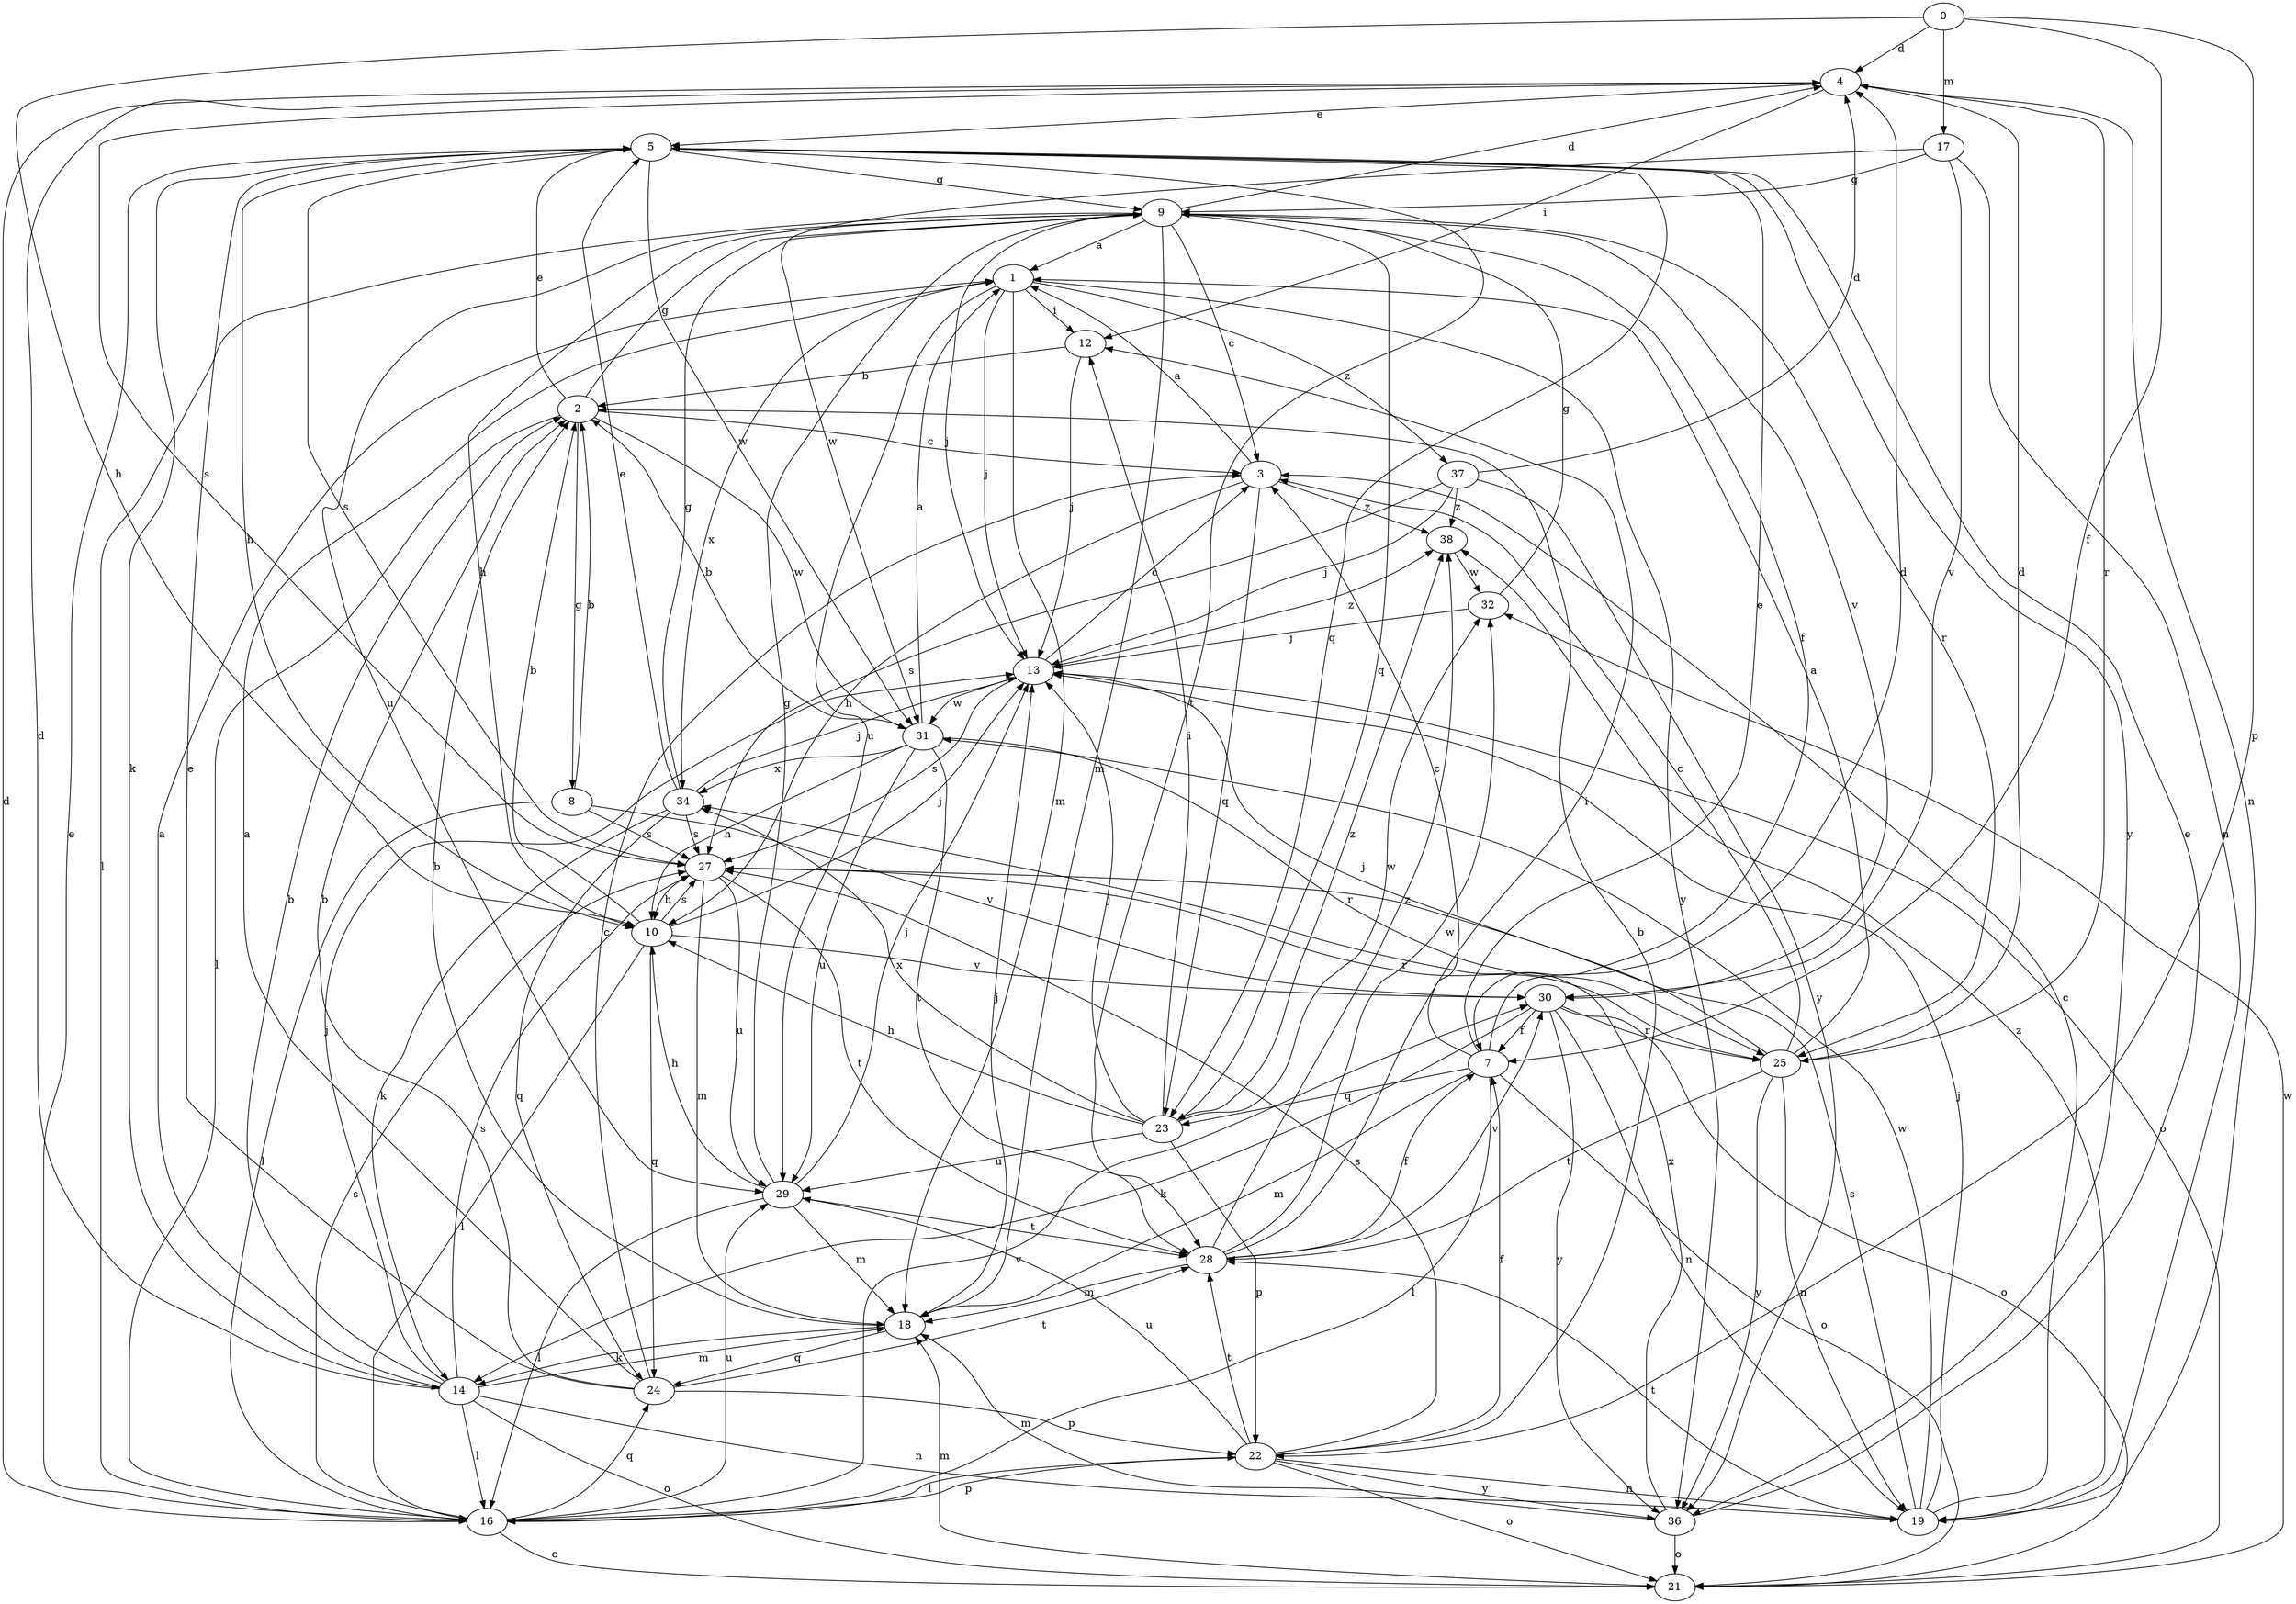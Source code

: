 strict digraph  {
0;
1;
2;
3;
4;
5;
7;
8;
9;
10;
12;
13;
14;
16;
17;
18;
19;
21;
22;
23;
24;
25;
27;
28;
29;
30;
31;
32;
34;
36;
37;
38;
0 -> 4  [label=d];
0 -> 7  [label=f];
0 -> 10  [label=h];
0 -> 17  [label=m];
0 -> 22  [label=p];
1 -> 12  [label=i];
1 -> 13  [label=j];
1 -> 18  [label=m];
1 -> 29  [label=u];
1 -> 34  [label=x];
1 -> 36  [label=y];
1 -> 37  [label=z];
2 -> 3  [label=c];
2 -> 5  [label=e];
2 -> 8  [label=g];
2 -> 9  [label=g];
2 -> 16  [label=l];
2 -> 31  [label=w];
3 -> 1  [label=a];
3 -> 10  [label=h];
3 -> 23  [label=q];
3 -> 38  [label=z];
4 -> 5  [label=e];
4 -> 12  [label=i];
4 -> 19  [label=n];
4 -> 25  [label=r];
4 -> 27  [label=s];
5 -> 9  [label=g];
5 -> 10  [label=h];
5 -> 14  [label=k];
5 -> 23  [label=q];
5 -> 27  [label=s];
5 -> 28  [label=t];
5 -> 31  [label=w];
5 -> 36  [label=y];
7 -> 3  [label=c];
7 -> 4  [label=d];
7 -> 5  [label=e];
7 -> 16  [label=l];
7 -> 18  [label=m];
7 -> 21  [label=o];
7 -> 23  [label=q];
8 -> 2  [label=b];
8 -> 16  [label=l];
8 -> 27  [label=s];
8 -> 30  [label=v];
9 -> 1  [label=a];
9 -> 3  [label=c];
9 -> 4  [label=d];
9 -> 7  [label=f];
9 -> 10  [label=h];
9 -> 13  [label=j];
9 -> 16  [label=l];
9 -> 18  [label=m];
9 -> 23  [label=q];
9 -> 25  [label=r];
9 -> 29  [label=u];
9 -> 30  [label=v];
10 -> 2  [label=b];
10 -> 13  [label=j];
10 -> 16  [label=l];
10 -> 24  [label=q];
10 -> 27  [label=s];
10 -> 30  [label=v];
12 -> 2  [label=b];
12 -> 13  [label=j];
13 -> 3  [label=c];
13 -> 21  [label=o];
13 -> 27  [label=s];
13 -> 31  [label=w];
13 -> 38  [label=z];
14 -> 1  [label=a];
14 -> 2  [label=b];
14 -> 4  [label=d];
14 -> 13  [label=j];
14 -> 16  [label=l];
14 -> 18  [label=m];
14 -> 19  [label=n];
14 -> 21  [label=o];
14 -> 27  [label=s];
16 -> 4  [label=d];
16 -> 5  [label=e];
16 -> 21  [label=o];
16 -> 22  [label=p];
16 -> 24  [label=q];
16 -> 27  [label=s];
16 -> 29  [label=u];
16 -> 30  [label=v];
17 -> 9  [label=g];
17 -> 19  [label=n];
17 -> 30  [label=v];
17 -> 31  [label=w];
18 -> 2  [label=b];
18 -> 13  [label=j];
18 -> 14  [label=k];
18 -> 24  [label=q];
19 -> 3  [label=c];
19 -> 13  [label=j];
19 -> 27  [label=s];
19 -> 28  [label=t];
19 -> 31  [label=w];
19 -> 38  [label=z];
21 -> 18  [label=m];
21 -> 32  [label=w];
22 -> 2  [label=b];
22 -> 7  [label=f];
22 -> 16  [label=l];
22 -> 19  [label=n];
22 -> 21  [label=o];
22 -> 27  [label=s];
22 -> 28  [label=t];
22 -> 29  [label=u];
22 -> 36  [label=y];
23 -> 10  [label=h];
23 -> 12  [label=i];
23 -> 13  [label=j];
23 -> 22  [label=p];
23 -> 29  [label=u];
23 -> 32  [label=w];
23 -> 34  [label=x];
23 -> 38  [label=z];
24 -> 1  [label=a];
24 -> 2  [label=b];
24 -> 3  [label=c];
24 -> 5  [label=e];
24 -> 22  [label=p];
24 -> 28  [label=t];
25 -> 1  [label=a];
25 -> 3  [label=c];
25 -> 4  [label=d];
25 -> 13  [label=j];
25 -> 19  [label=n];
25 -> 28  [label=t];
25 -> 36  [label=y];
27 -> 10  [label=h];
27 -> 18  [label=m];
27 -> 25  [label=r];
27 -> 28  [label=t];
27 -> 29  [label=u];
28 -> 7  [label=f];
28 -> 12  [label=i];
28 -> 18  [label=m];
28 -> 30  [label=v];
28 -> 32  [label=w];
28 -> 38  [label=z];
29 -> 9  [label=g];
29 -> 10  [label=h];
29 -> 13  [label=j];
29 -> 16  [label=l];
29 -> 18  [label=m];
29 -> 28  [label=t];
30 -> 7  [label=f];
30 -> 14  [label=k];
30 -> 19  [label=n];
30 -> 21  [label=o];
30 -> 25  [label=r];
30 -> 36  [label=y];
31 -> 1  [label=a];
31 -> 2  [label=b];
31 -> 10  [label=h];
31 -> 25  [label=r];
31 -> 28  [label=t];
31 -> 29  [label=u];
31 -> 34  [label=x];
32 -> 9  [label=g];
32 -> 13  [label=j];
34 -> 5  [label=e];
34 -> 9  [label=g];
34 -> 13  [label=j];
34 -> 14  [label=k];
34 -> 24  [label=q];
34 -> 27  [label=s];
36 -> 5  [label=e];
36 -> 18  [label=m];
36 -> 21  [label=o];
36 -> 34  [label=x];
37 -> 4  [label=d];
37 -> 13  [label=j];
37 -> 27  [label=s];
37 -> 36  [label=y];
37 -> 38  [label=z];
38 -> 32  [label=w];
}

